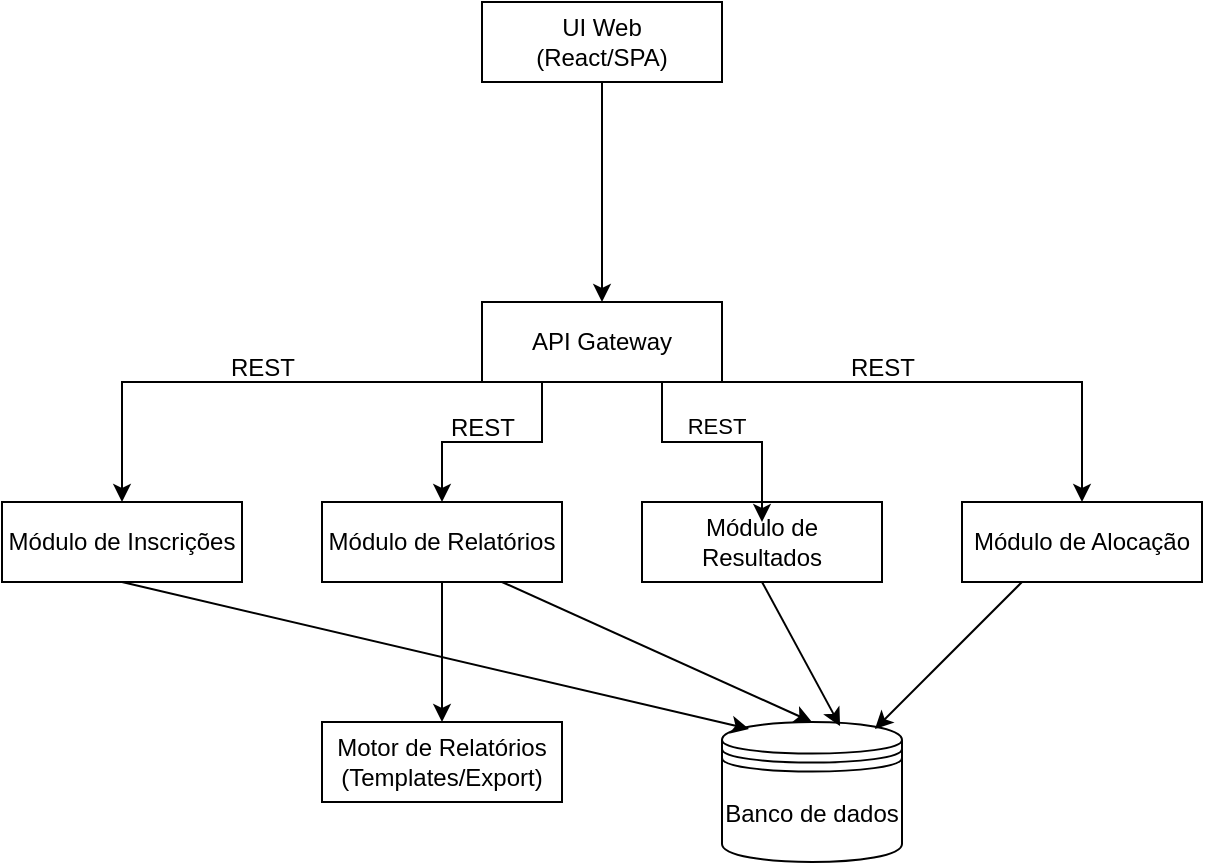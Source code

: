 <mxfile version="28.2.5">
  <diagram name="Página-1" id="hJ_eXqYm3D1mEkZcv2Nx">
    <mxGraphModel dx="1426" dy="889" grid="1" gridSize="10" guides="1" tooltips="1" connect="1" arrows="1" fold="1" page="1" pageScale="1" pageWidth="827" pageHeight="1169" math="0" shadow="0">
      <root>
        <mxCell id="0" />
        <mxCell id="1" parent="0" />
        <mxCell id="LbS66WQh3sgclDBZWbIL-2" style="edgeStyle=orthogonalEdgeStyle;rounded=0;orthogonalLoop=1;jettySize=auto;html=1;" edge="1" parent="1" source="LbS66WQh3sgclDBZWbIL-1">
          <mxGeometry relative="1" as="geometry">
            <mxPoint x="380" y="210" as="targetPoint" />
          </mxGeometry>
        </mxCell>
        <mxCell id="LbS66WQh3sgclDBZWbIL-1" value="UI Web&lt;div&gt;(React/SPA)&lt;/div&gt;" style="rounded=0;whiteSpace=wrap;html=1;" vertex="1" parent="1">
          <mxGeometry x="320" y="60" width="120" height="40" as="geometry" />
        </mxCell>
        <mxCell id="LbS66WQh3sgclDBZWbIL-9" style="edgeStyle=orthogonalEdgeStyle;rounded=0;orthogonalLoop=1;jettySize=auto;html=1;exitX=0;exitY=1;exitDx=0;exitDy=0;" edge="1" parent="1" source="LbS66WQh3sgclDBZWbIL-3" target="LbS66WQh3sgclDBZWbIL-5">
          <mxGeometry relative="1" as="geometry">
            <Array as="points">
              <mxPoint x="140" y="250" />
            </Array>
          </mxGeometry>
        </mxCell>
        <mxCell id="LbS66WQh3sgclDBZWbIL-11" style="edgeStyle=orthogonalEdgeStyle;rounded=0;orthogonalLoop=1;jettySize=auto;html=1;exitX=0.25;exitY=1;exitDx=0;exitDy=0;entryX=0.5;entryY=0;entryDx=0;entryDy=0;" edge="1" parent="1" source="LbS66WQh3sgclDBZWbIL-3" target="LbS66WQh3sgclDBZWbIL-6">
          <mxGeometry relative="1" as="geometry" />
        </mxCell>
        <mxCell id="LbS66WQh3sgclDBZWbIL-15" style="edgeStyle=orthogonalEdgeStyle;rounded=0;orthogonalLoop=1;jettySize=auto;html=1;exitX=1;exitY=1;exitDx=0;exitDy=0;" edge="1" parent="1" source="LbS66WQh3sgclDBZWbIL-3" target="LbS66WQh3sgclDBZWbIL-8">
          <mxGeometry relative="1" as="geometry">
            <Array as="points">
              <mxPoint x="620" y="250" />
            </Array>
          </mxGeometry>
        </mxCell>
        <mxCell id="LbS66WQh3sgclDBZWbIL-3" value="API Gateway" style="rounded=0;whiteSpace=wrap;html=1;" vertex="1" parent="1">
          <mxGeometry x="320" y="210" width="120" height="40" as="geometry" />
        </mxCell>
        <mxCell id="LbS66WQh3sgclDBZWbIL-5" value="Módulo de Inscrições" style="rounded=0;whiteSpace=wrap;html=1;" vertex="1" parent="1">
          <mxGeometry x="80" y="310" width="120" height="40" as="geometry" />
        </mxCell>
        <mxCell id="LbS66WQh3sgclDBZWbIL-18" style="edgeStyle=orthogonalEdgeStyle;rounded=0;orthogonalLoop=1;jettySize=auto;html=1;entryX=0.5;entryY=0;entryDx=0;entryDy=0;" edge="1" parent="1" source="LbS66WQh3sgclDBZWbIL-6" target="LbS66WQh3sgclDBZWbIL-17">
          <mxGeometry relative="1" as="geometry" />
        </mxCell>
        <mxCell id="LbS66WQh3sgclDBZWbIL-6" value="Módulo de Relatórios" style="rounded=0;whiteSpace=wrap;html=1;" vertex="1" parent="1">
          <mxGeometry x="240" y="310" width="120" height="40" as="geometry" />
        </mxCell>
        <mxCell id="LbS66WQh3sgclDBZWbIL-7" value="Módulo de Resultados" style="rounded=0;whiteSpace=wrap;html=1;" vertex="1" parent="1">
          <mxGeometry x="400" y="310" width="120" height="40" as="geometry" />
        </mxCell>
        <mxCell id="LbS66WQh3sgclDBZWbIL-8" value="Módulo de Alocação" style="rounded=0;whiteSpace=wrap;html=1;" vertex="1" parent="1">
          <mxGeometry x="560" y="310" width="120" height="40" as="geometry" />
        </mxCell>
        <mxCell id="LbS66WQh3sgclDBZWbIL-10" value="REST" style="text;html=1;align=center;verticalAlign=middle;resizable=0;points=[];autosize=1;strokeColor=none;fillColor=none;" vertex="1" parent="1">
          <mxGeometry x="180" y="228" width="60" height="30" as="geometry" />
        </mxCell>
        <mxCell id="LbS66WQh3sgclDBZWbIL-12" value="REST" style="text;html=1;align=center;verticalAlign=middle;resizable=0;points=[];autosize=1;strokeColor=none;fillColor=none;" vertex="1" parent="1">
          <mxGeometry x="290" y="258" width="60" height="30" as="geometry" />
        </mxCell>
        <mxCell id="LbS66WQh3sgclDBZWbIL-13" style="edgeStyle=orthogonalEdgeStyle;rounded=0;orthogonalLoop=1;jettySize=auto;html=1;exitX=0.75;exitY=1;exitDx=0;exitDy=0;entryX=0.5;entryY=0.25;entryDx=0;entryDy=0;entryPerimeter=0;" edge="1" parent="1" source="LbS66WQh3sgclDBZWbIL-3" target="LbS66WQh3sgclDBZWbIL-7">
          <mxGeometry relative="1" as="geometry" />
        </mxCell>
        <mxCell id="LbS66WQh3sgclDBZWbIL-14" value="REST" style="edgeLabel;html=1;align=center;verticalAlign=middle;resizable=0;points=[];" vertex="1" connectable="0" parent="LbS66WQh3sgclDBZWbIL-13">
          <mxGeometry x="-0.05" y="8" relative="1" as="geometry">
            <mxPoint as="offset" />
          </mxGeometry>
        </mxCell>
        <mxCell id="LbS66WQh3sgclDBZWbIL-16" value="REST" style="text;html=1;align=center;verticalAlign=middle;resizable=0;points=[];autosize=1;strokeColor=none;fillColor=none;" vertex="1" parent="1">
          <mxGeometry x="490" y="228" width="60" height="30" as="geometry" />
        </mxCell>
        <mxCell id="LbS66WQh3sgclDBZWbIL-17" value="Motor de Relatórios&lt;div&gt;(Templates/Export)&lt;/div&gt;" style="rounded=0;whiteSpace=wrap;html=1;" vertex="1" parent="1">
          <mxGeometry x="240" y="420" width="120" height="40" as="geometry" />
        </mxCell>
        <mxCell id="LbS66WQh3sgclDBZWbIL-19" value="Banco de dados" style="shape=datastore;whiteSpace=wrap;html=1;" vertex="1" parent="1">
          <mxGeometry x="440" y="420" width="90" height="70" as="geometry" />
        </mxCell>
        <mxCell id="LbS66WQh3sgclDBZWbIL-21" value="" style="endArrow=classic;html=1;rounded=0;entryX=0.15;entryY=0.05;entryDx=0;entryDy=0;entryPerimeter=0;exitX=0.5;exitY=1;exitDx=0;exitDy=0;" edge="1" parent="1" source="LbS66WQh3sgclDBZWbIL-5" target="LbS66WQh3sgclDBZWbIL-19">
          <mxGeometry width="50" height="50" relative="1" as="geometry">
            <mxPoint x="100" y="460" as="sourcePoint" />
            <mxPoint x="150" y="410" as="targetPoint" />
          </mxGeometry>
        </mxCell>
        <mxCell id="LbS66WQh3sgclDBZWbIL-24" value="" style="endArrow=classic;html=1;rounded=0;entryX=0.5;entryY=0;entryDx=0;entryDy=0;exitX=0.75;exitY=1;exitDx=0;exitDy=0;" edge="1" parent="1" source="LbS66WQh3sgclDBZWbIL-6" target="LbS66WQh3sgclDBZWbIL-19">
          <mxGeometry width="50" height="50" relative="1" as="geometry">
            <mxPoint x="400" y="380" as="sourcePoint" />
            <mxPoint x="714" y="454" as="targetPoint" />
          </mxGeometry>
        </mxCell>
        <mxCell id="LbS66WQh3sgclDBZWbIL-25" value="" style="endArrow=classic;html=1;rounded=0;entryX=0.656;entryY=0.029;entryDx=0;entryDy=0;exitX=0.5;exitY=1;exitDx=0;exitDy=0;entryPerimeter=0;" edge="1" parent="1" source="LbS66WQh3sgclDBZWbIL-7" target="LbS66WQh3sgclDBZWbIL-19">
          <mxGeometry width="50" height="50" relative="1" as="geometry">
            <mxPoint x="600" y="440" as="sourcePoint" />
            <mxPoint x="914" y="514" as="targetPoint" />
          </mxGeometry>
        </mxCell>
        <mxCell id="LbS66WQh3sgclDBZWbIL-26" value="" style="endArrow=classic;html=1;rounded=0;entryX=0.85;entryY=0.05;entryDx=0;entryDy=0;entryPerimeter=0;exitX=0.25;exitY=1;exitDx=0;exitDy=0;" edge="1" parent="1" source="LbS66WQh3sgclDBZWbIL-8" target="LbS66WQh3sgclDBZWbIL-19">
          <mxGeometry width="50" height="50" relative="1" as="geometry">
            <mxPoint x="590" y="390" as="sourcePoint" />
            <mxPoint x="904" y="464" as="targetPoint" />
          </mxGeometry>
        </mxCell>
      </root>
    </mxGraphModel>
  </diagram>
</mxfile>
